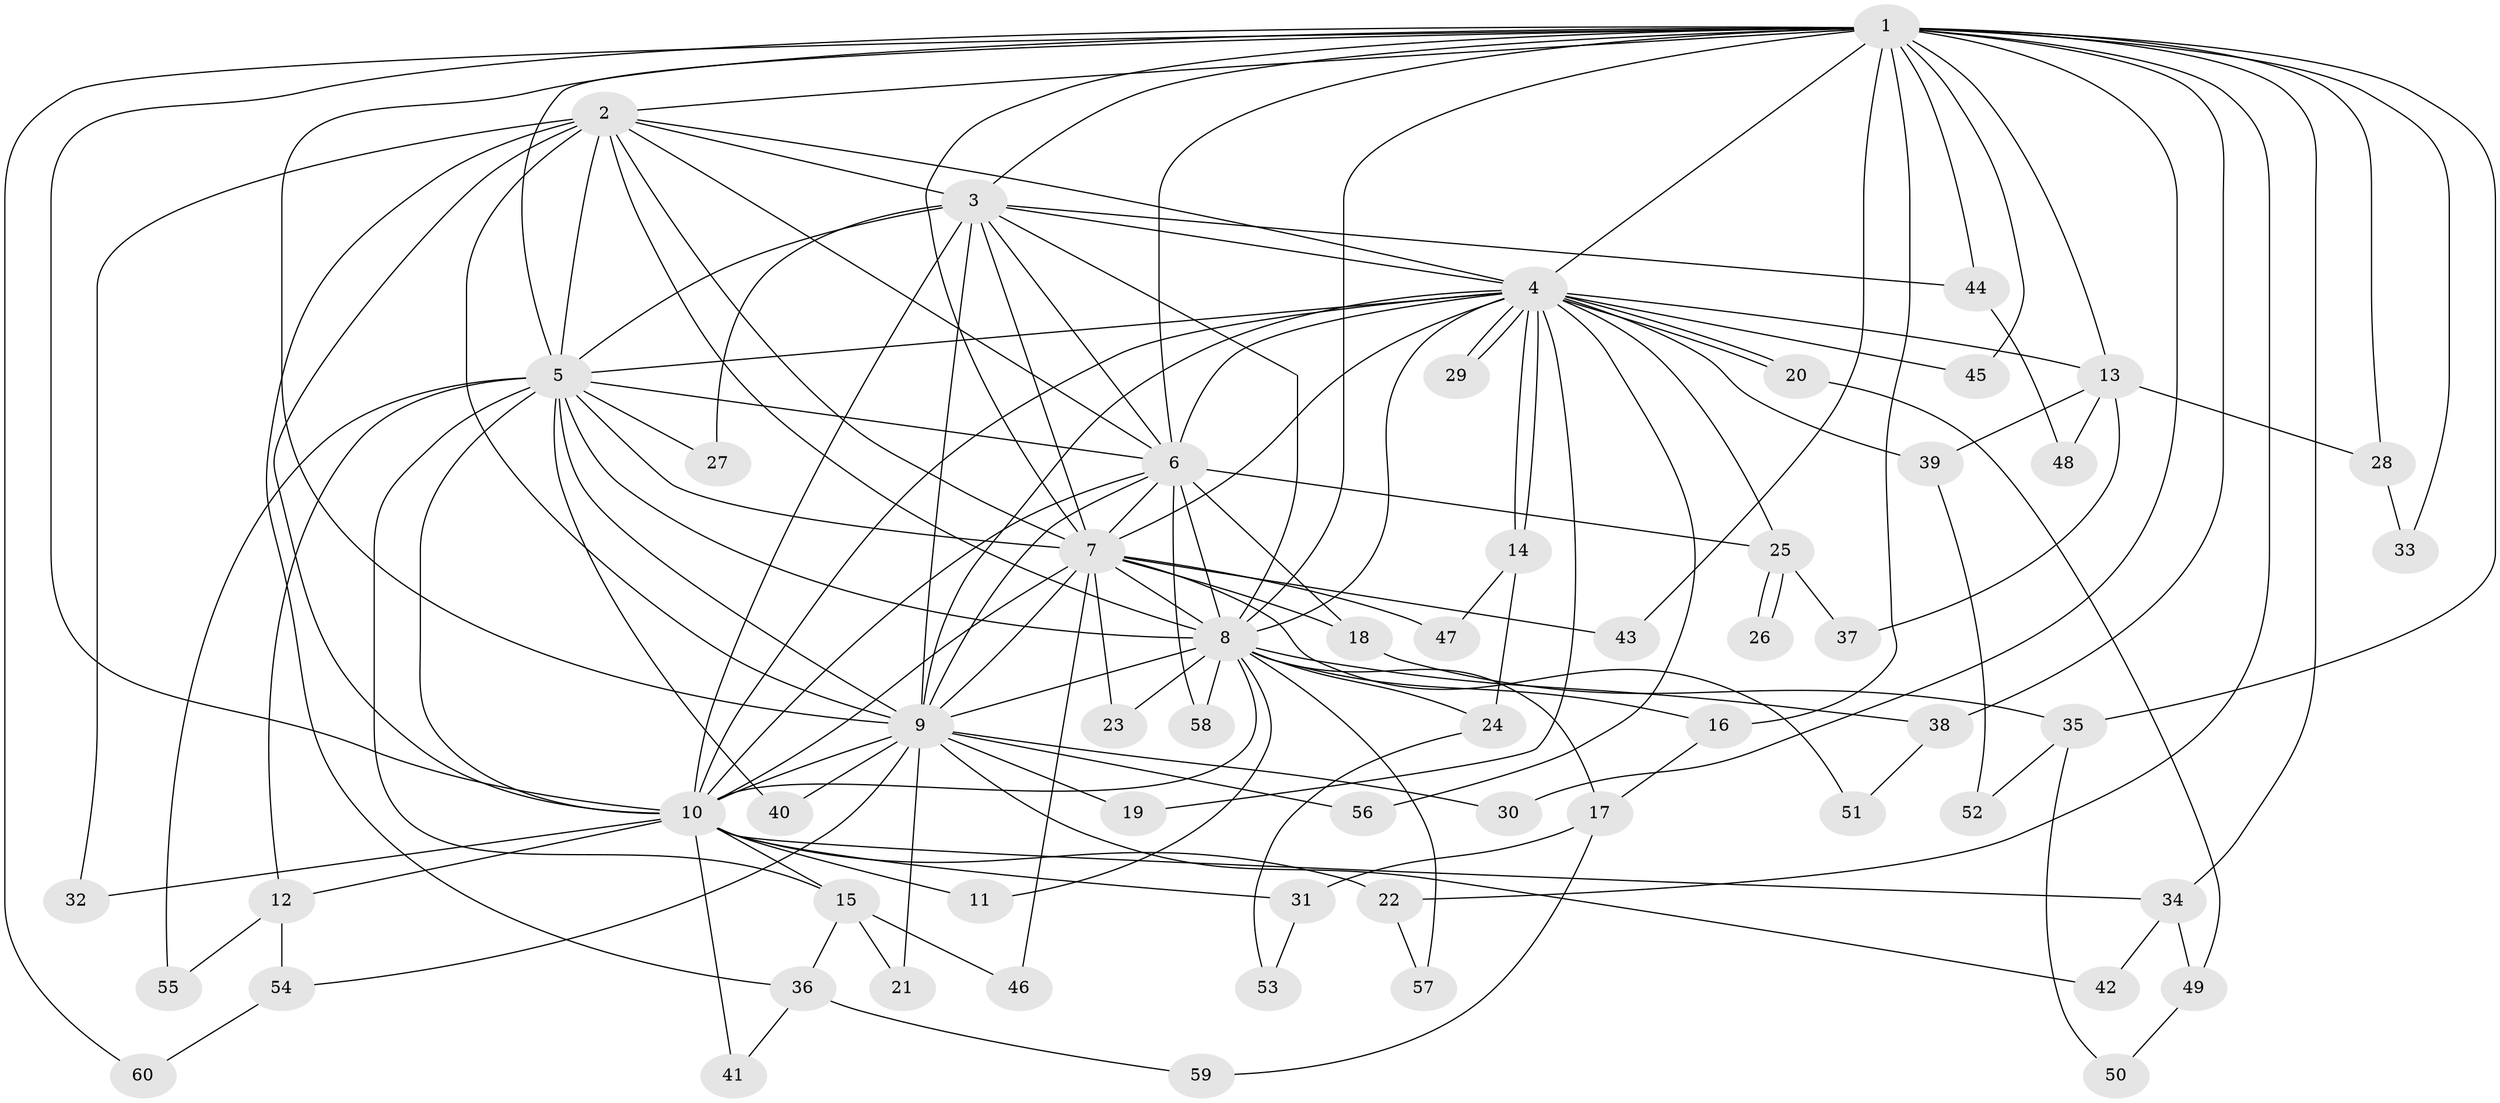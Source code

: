 // Generated by graph-tools (version 1.1) at 2025/25/03/09/25 03:25:45]
// undirected, 60 vertices, 145 edges
graph export_dot {
graph [start="1"]
  node [color=gray90,style=filled];
  1;
  2;
  3;
  4;
  5;
  6;
  7;
  8;
  9;
  10;
  11;
  12;
  13;
  14;
  15;
  16;
  17;
  18;
  19;
  20;
  21;
  22;
  23;
  24;
  25;
  26;
  27;
  28;
  29;
  30;
  31;
  32;
  33;
  34;
  35;
  36;
  37;
  38;
  39;
  40;
  41;
  42;
  43;
  44;
  45;
  46;
  47;
  48;
  49;
  50;
  51;
  52;
  53;
  54;
  55;
  56;
  57;
  58;
  59;
  60;
  1 -- 2;
  1 -- 3;
  1 -- 4;
  1 -- 5;
  1 -- 6;
  1 -- 7;
  1 -- 8;
  1 -- 9;
  1 -- 10;
  1 -- 13;
  1 -- 16;
  1 -- 22;
  1 -- 28;
  1 -- 30;
  1 -- 33;
  1 -- 34;
  1 -- 35;
  1 -- 38;
  1 -- 43;
  1 -- 44;
  1 -- 45;
  1 -- 60;
  2 -- 3;
  2 -- 4;
  2 -- 5;
  2 -- 6;
  2 -- 7;
  2 -- 8;
  2 -- 9;
  2 -- 10;
  2 -- 32;
  2 -- 36;
  3 -- 4;
  3 -- 5;
  3 -- 6;
  3 -- 7;
  3 -- 8;
  3 -- 9;
  3 -- 10;
  3 -- 27;
  3 -- 44;
  4 -- 5;
  4 -- 6;
  4 -- 7;
  4 -- 8;
  4 -- 9;
  4 -- 10;
  4 -- 13;
  4 -- 14;
  4 -- 14;
  4 -- 19;
  4 -- 20;
  4 -- 20;
  4 -- 25;
  4 -- 29;
  4 -- 29;
  4 -- 39;
  4 -- 45;
  4 -- 56;
  5 -- 6;
  5 -- 7;
  5 -- 8;
  5 -- 9;
  5 -- 10;
  5 -- 12;
  5 -- 15;
  5 -- 27;
  5 -- 40;
  5 -- 55;
  6 -- 7;
  6 -- 8;
  6 -- 9;
  6 -- 10;
  6 -- 18;
  6 -- 25;
  6 -- 58;
  7 -- 8;
  7 -- 9;
  7 -- 10;
  7 -- 18;
  7 -- 23;
  7 -- 43;
  7 -- 46;
  7 -- 47;
  7 -- 51;
  8 -- 9;
  8 -- 10;
  8 -- 11;
  8 -- 16;
  8 -- 17;
  8 -- 23;
  8 -- 24;
  8 -- 38;
  8 -- 57;
  8 -- 58;
  9 -- 10;
  9 -- 19;
  9 -- 21;
  9 -- 30;
  9 -- 40;
  9 -- 42;
  9 -- 54;
  9 -- 56;
  10 -- 11;
  10 -- 12;
  10 -- 15;
  10 -- 22;
  10 -- 31;
  10 -- 32;
  10 -- 34;
  10 -- 41;
  12 -- 54;
  12 -- 55;
  13 -- 28;
  13 -- 37;
  13 -- 39;
  13 -- 48;
  14 -- 24;
  14 -- 47;
  15 -- 21;
  15 -- 36;
  15 -- 46;
  16 -- 17;
  17 -- 31;
  17 -- 59;
  18 -- 35;
  20 -- 49;
  22 -- 57;
  24 -- 53;
  25 -- 26;
  25 -- 26;
  25 -- 37;
  28 -- 33;
  31 -- 53;
  34 -- 42;
  34 -- 49;
  35 -- 50;
  35 -- 52;
  36 -- 41;
  36 -- 59;
  38 -- 51;
  39 -- 52;
  44 -- 48;
  49 -- 50;
  54 -- 60;
}

